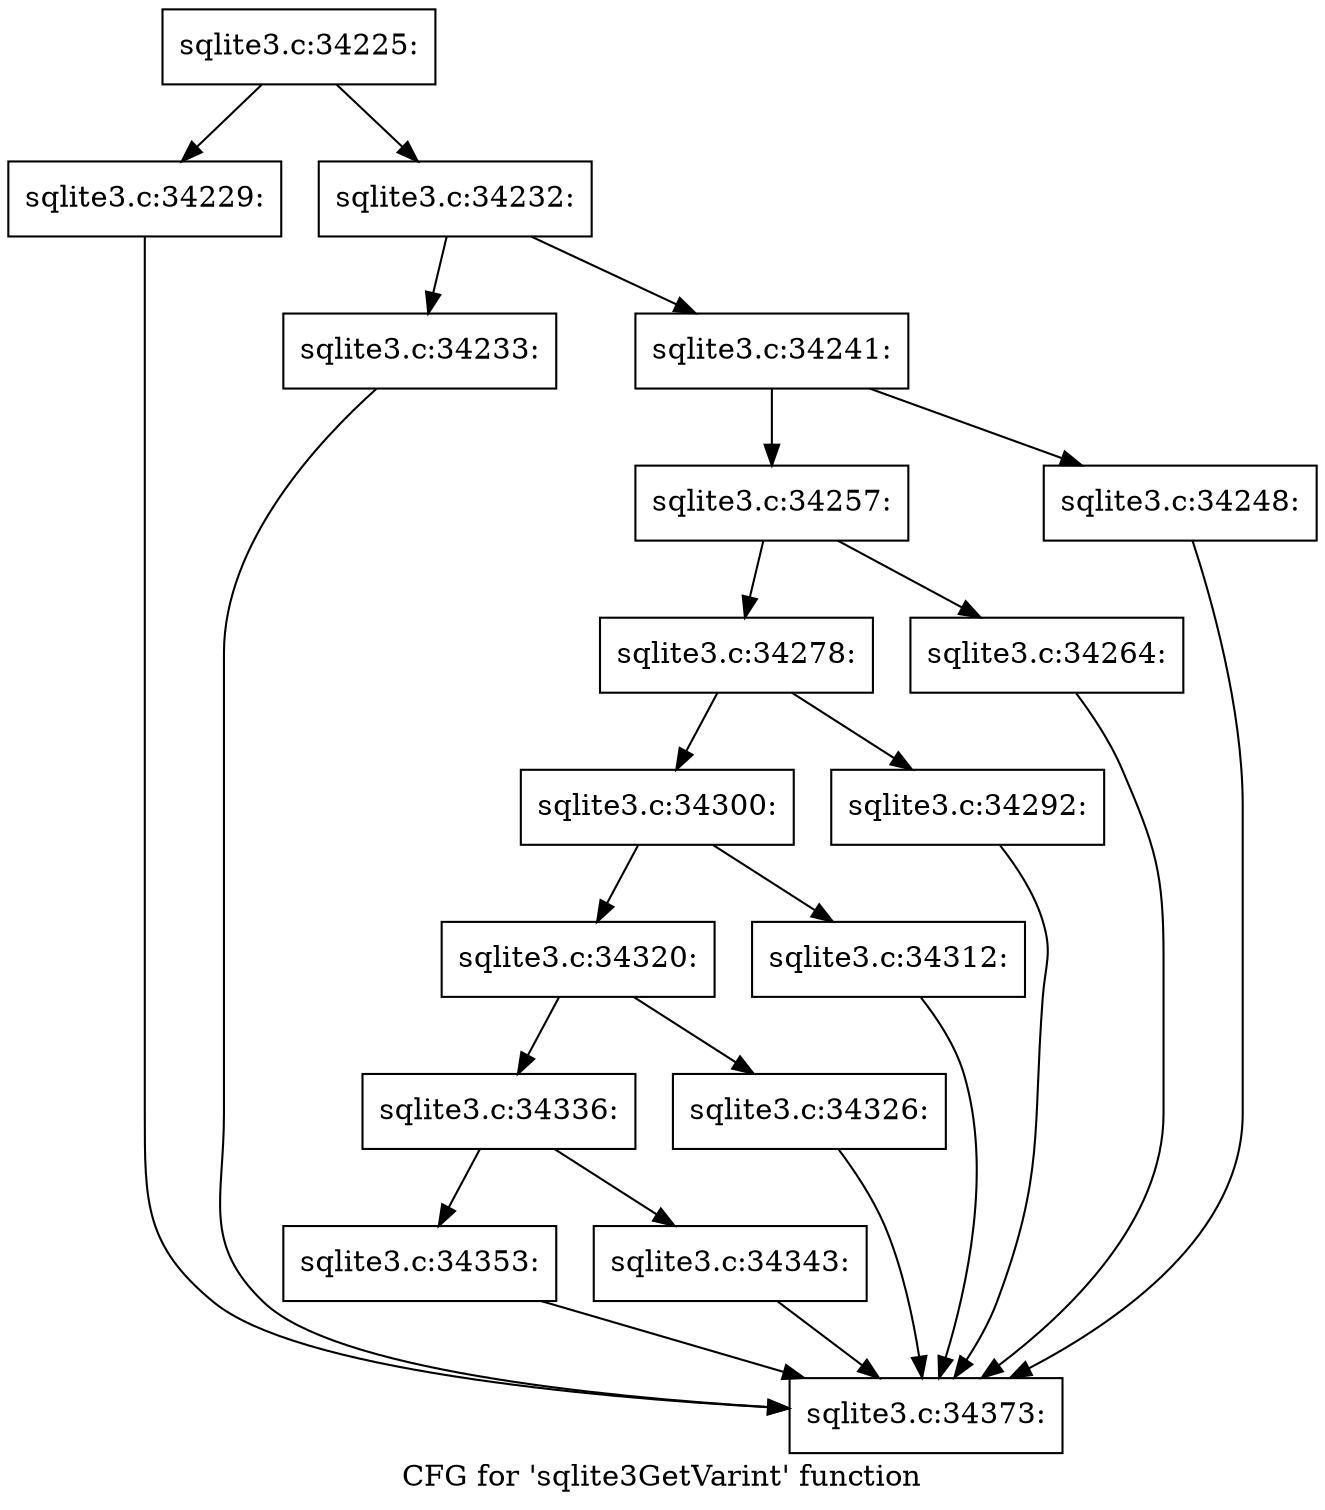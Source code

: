 digraph "CFG for 'sqlite3GetVarint' function" {
	label="CFG for 'sqlite3GetVarint' function";

	Node0x55c0f557ccd0 [shape=record,label="{sqlite3.c:34225:}"];
	Node0x55c0f557ccd0 -> Node0x55c0f7624d50;
	Node0x55c0f557ccd0 -> Node0x55c0f7624da0;
	Node0x55c0f7624d50 [shape=record,label="{sqlite3.c:34229:}"];
	Node0x55c0f7624d50 -> Node0x55c0f76230c0;
	Node0x55c0f7624da0 [shape=record,label="{sqlite3.c:34232:}"];
	Node0x55c0f7624da0 -> Node0x55c0f76258c0;
	Node0x55c0f7624da0 -> Node0x55c0f7625910;
	Node0x55c0f76258c0 [shape=record,label="{sqlite3.c:34233:}"];
	Node0x55c0f76258c0 -> Node0x55c0f76230c0;
	Node0x55c0f7625910 [shape=record,label="{sqlite3.c:34241:}"];
	Node0x55c0f7625910 -> Node0x55c0f76278a0;
	Node0x55c0f7625910 -> Node0x55c0f7627850;
	Node0x55c0f7627850 [shape=record,label="{sqlite3.c:34248:}"];
	Node0x55c0f7627850 -> Node0x55c0f76230c0;
	Node0x55c0f76278a0 [shape=record,label="{sqlite3.c:34257:}"];
	Node0x55c0f76278a0 -> Node0x55c0f76295a0;
	Node0x55c0f76278a0 -> Node0x55c0f7629550;
	Node0x55c0f7629550 [shape=record,label="{sqlite3.c:34264:}"];
	Node0x55c0f7629550 -> Node0x55c0f76230c0;
	Node0x55c0f76295a0 [shape=record,label="{sqlite3.c:34278:}"];
	Node0x55c0f76295a0 -> Node0x55c0f762b1e0;
	Node0x55c0f76295a0 -> Node0x55c0f762b190;
	Node0x55c0f762b190 [shape=record,label="{sqlite3.c:34292:}"];
	Node0x55c0f762b190 -> Node0x55c0f76230c0;
	Node0x55c0f762b1e0 [shape=record,label="{sqlite3.c:34300:}"];
	Node0x55c0f762b1e0 -> Node0x55c0f762d300;
	Node0x55c0f762b1e0 -> Node0x55c0f762d2b0;
	Node0x55c0f762d2b0 [shape=record,label="{sqlite3.c:34312:}"];
	Node0x55c0f762d2b0 -> Node0x55c0f76230c0;
	Node0x55c0f762d300 [shape=record,label="{sqlite3.c:34320:}"];
	Node0x55c0f762d300 -> Node0x55c0f762f130;
	Node0x55c0f762d300 -> Node0x55c0f762f0e0;
	Node0x55c0f762f0e0 [shape=record,label="{sqlite3.c:34326:}"];
	Node0x55c0f762f0e0 -> Node0x55c0f76230c0;
	Node0x55c0f762f130 [shape=record,label="{sqlite3.c:34336:}"];
	Node0x55c0f762f130 -> Node0x55c0f76313d0;
	Node0x55c0f762f130 -> Node0x55c0f7631380;
	Node0x55c0f7631380 [shape=record,label="{sqlite3.c:34343:}"];
	Node0x55c0f7631380 -> Node0x55c0f76230c0;
	Node0x55c0f76313d0 [shape=record,label="{sqlite3.c:34353:}"];
	Node0x55c0f76313d0 -> Node0x55c0f76230c0;
	Node0x55c0f76230c0 [shape=record,label="{sqlite3.c:34373:}"];
}
